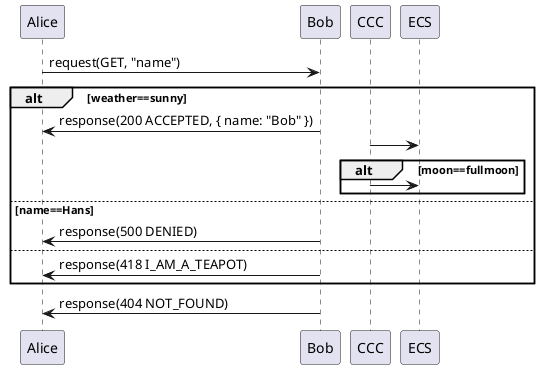 @startuml

Alice -> Bob : request(GET, "name")

alt weather==sunny
	Bob -> Alice : response(200 ACCEPTED, { name: "Bob" })
	
	CCC -> ECS
	alt moon==fullmoon
		ECS <- CCC
	end
else name==Hans
	Bob -> Alice : response(500 DENIED)
else
	Bob -> Alice : response(418 I_AM_A_TEAPOT)
end

Bob -> Alice : response(404 NOT_FOUND)

@enduml